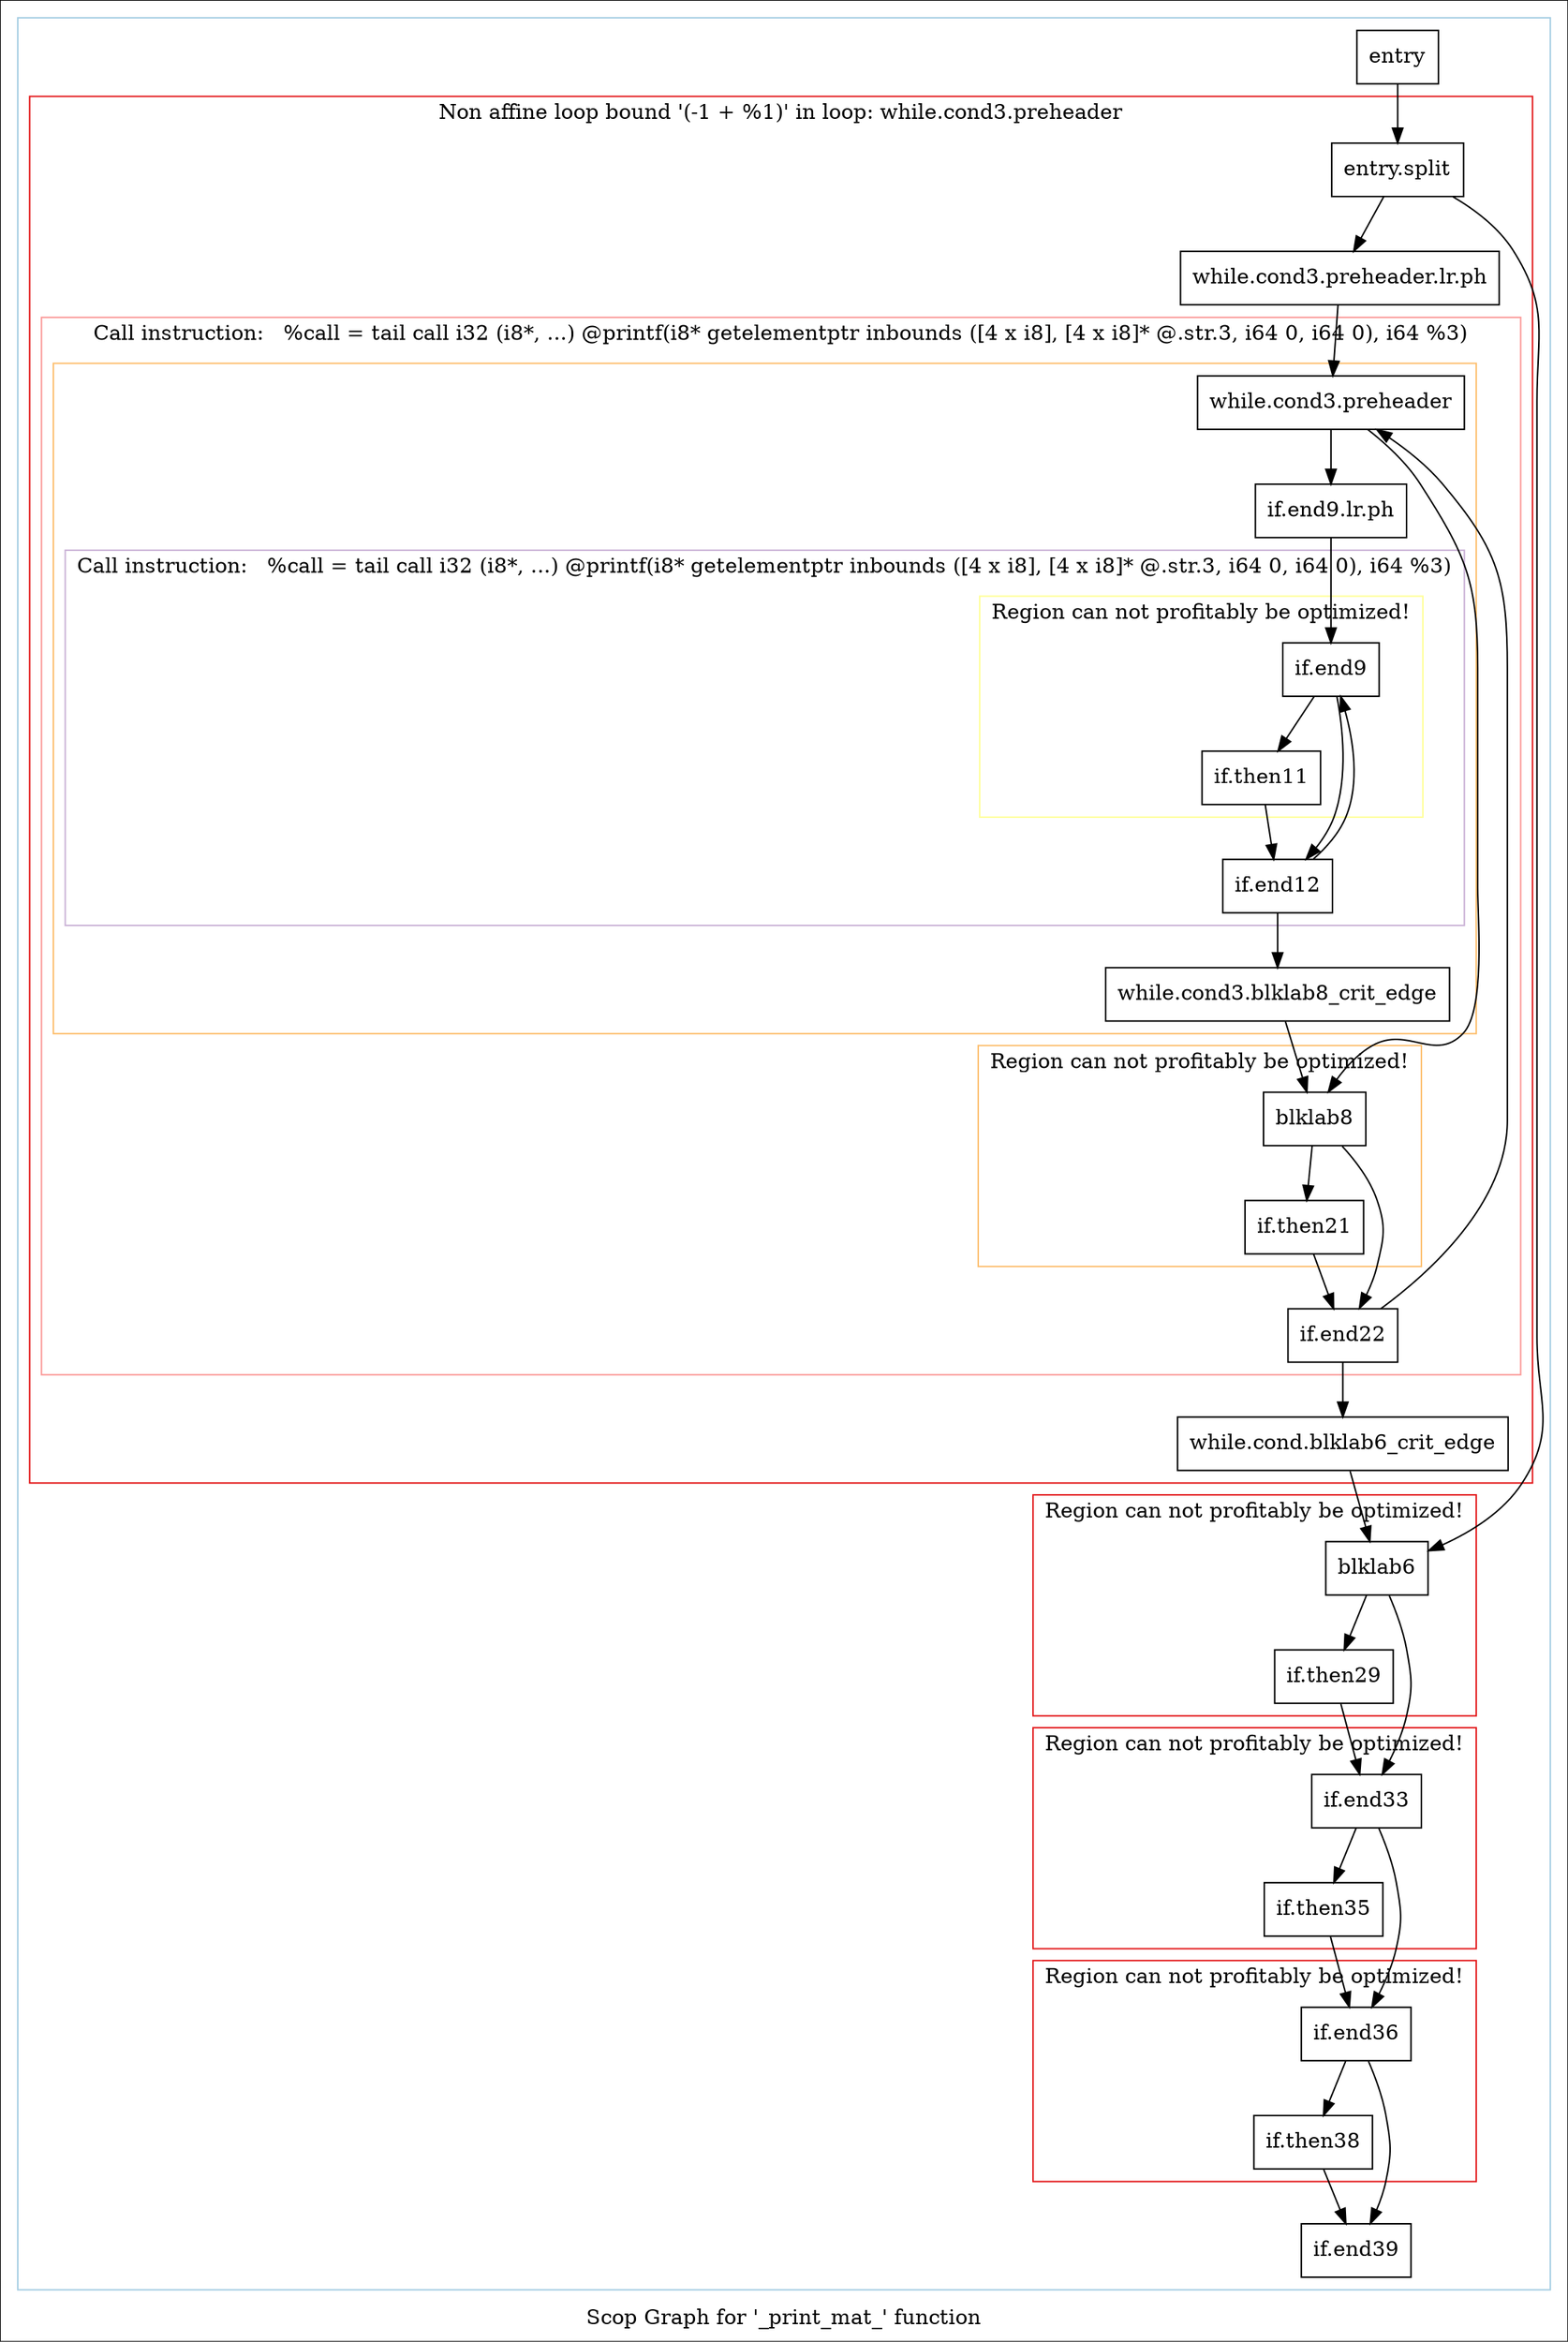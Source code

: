digraph "Scop Graph for '_print_mat_' function" {
	label="Scop Graph for '_print_mat_' function";

	Node0xceba380 [shape=record,label="{entry}"];
	Node0xceba380 -> Node0xceef1b0;
	Node0xceef1b0 [shape=record,label="{entry.split}"];
	Node0xceef1b0 -> Node0xceb9960;
	Node0xceef1b0 -> Node0xceea510;
	Node0xceb9960 [shape=record,label="{while.cond3.preheader.lr.ph}"];
	Node0xceb9960 -> Node0xcec9590;
	Node0xcec9590 [shape=record,label="{while.cond3.preheader}"];
	Node0xcec9590 -> Node0xce915c0;
	Node0xcec9590 -> Node0xcecb340;
	Node0xce915c0 [shape=record,label="{if.end9.lr.ph}"];
	Node0xce915c0 -> Node0xcec0d30;
	Node0xcec0d30 [shape=record,label="{if.end9}"];
	Node0xcec0d30 -> Node0xce872e0;
	Node0xcec0d30 -> Node0xce750e0;
	Node0xce872e0 [shape=record,label="{if.end12}"];
	Node0xce872e0 -> Node0xcec0d30[constraint=false];
	Node0xce872e0 -> Node0xce730d0;
	Node0xce730d0 [shape=record,label="{while.cond3.blklab8_crit_edge}"];
	Node0xce730d0 -> Node0xcecb340;
	Node0xcecb340 [shape=record,label="{blklab8}"];
	Node0xcecb340 -> Node0xcf85070;
	Node0xcecb340 -> Node0xceed530;
	Node0xcf85070 [shape=record,label="{if.end22}"];
	Node0xcf85070 -> Node0xcec9590[constraint=false];
	Node0xcf85070 -> Node0xcec7e30;
	Node0xcec7e30 [shape=record,label="{while.cond.blklab6_crit_edge}"];
	Node0xcec7e30 -> Node0xceea510;
	Node0xceea510 [shape=record,label="{blklab6}"];
	Node0xceea510 -> Node0xce80c20;
	Node0xceea510 -> Node0xce5ba40;
	Node0xce80c20 [shape=record,label="{if.then29}"];
	Node0xce80c20 -> Node0xce5ba40;
	Node0xce5ba40 [shape=record,label="{if.end33}"];
	Node0xce5ba40 -> Node0xce5b020;
	Node0xce5ba40 -> Node0xce71e10;
	Node0xce5b020 [shape=record,label="{if.end36}"];
	Node0xce5b020 -> Node0xcec8910;
	Node0xce5b020 -> Node0xcecae70;
	Node0xcec8910 [shape=record,label="{if.end39}"];
	Node0xcecae70 [shape=record,label="{if.then38}"];
	Node0xcecae70 -> Node0xcec8910;
	Node0xce71e10 [shape=record,label="{if.then35}"];
	Node0xce71e10 -> Node0xce5b020;
	Node0xceed530 [shape=record,label="{if.then21}"];
	Node0xceed530 -> Node0xcf85070;
	Node0xce750e0 [shape=record,label="{if.then11}"];
	Node0xce750e0 -> Node0xce872e0;
	colorscheme = "paired12"
        subgraph cluster_0xceee9d0 {
          label = "";
          style = solid;
          color = 1
          subgraph cluster_0xce71d90 {
            label = "Non affine loop bound '(-1 + %1)' in loop: while.cond3.preheader";
            style = solid;
            color = 6
            subgraph cluster_0xcec19f0 {
              label = "Call instruction:   %call = tail call i32 (i8*, ...) @printf(i8* getelementptr inbounds ([4 x i8], [4 x i8]* @.str.3, i64 0, i64 0), i64 %3)";
              style = solid;
              color = 5
              subgraph cluster_0xce79ca0 {
                label = "";
                style = solid;
                color = 7
                subgraph cluster_0xce577a0 {
                  label = "Call instruction:   %call = tail call i32 (i8*, ...) @printf(i8* getelementptr inbounds ([4 x i8], [4 x i8]* @.str.3, i64 0, i64 0), i64 %3)";
                  style = solid;
                  color = 9
                  subgraph cluster_0xceea590 {
                    label = "Region can not profitably be optimized!";
                    style = solid;
                    color = 11
                    Node0xcec0d30;
                    Node0xce750e0;
                  }
                  Node0xce872e0;
                }
                Node0xcec9590;
                Node0xce915c0;
                Node0xce730d0;
              }
              subgraph cluster_0xcef1fa0 {
                label = "Region can not profitably be optimized!";
                style = solid;
                color = 7
                Node0xcecb340;
                Node0xceed530;
              }
              Node0xcf85070;
            }
            Node0xceef1b0;
            Node0xceb9960;
            Node0xcec7e30;
          }
          subgraph cluster_0xce7c330 {
            label = "Region can not profitably be optimized!";
            style = solid;
            color = 6
            Node0xceea510;
            Node0xce80c20;
          }
          subgraph cluster_0xce64460 {
            label = "Region can not profitably be optimized!";
            style = solid;
            color = 6
            Node0xce5ba40;
            Node0xce71e10;
          }
          subgraph cluster_0xceea200 {
            label = "Region can not profitably be optimized!";
            style = solid;
            color = 6
            Node0xce5b020;
            Node0xcecae70;
          }
          Node0xceba380;
          Node0xcec8910;
        }
}

